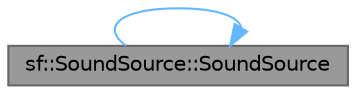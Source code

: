 digraph "sf::SoundSource::SoundSource"
{
 // LATEX_PDF_SIZE
  bgcolor="transparent";
  edge [fontname=Helvetica,fontsize=10,labelfontname=Helvetica,labelfontsize=10];
  node [fontname=Helvetica,fontsize=10,shape=box,height=0.2,width=0.4];
  rankdir="LR";
  Node1 [id="Node000001",label="sf::SoundSource::SoundSource",height=0.2,width=0.4,color="gray40", fillcolor="grey60", style="filled", fontcolor="black",tooltip="Copy constructor."];
  Node1 -> Node1 [id="edge1_Node000001_Node000001",color="steelblue1",style="solid",tooltip=" "];
}
